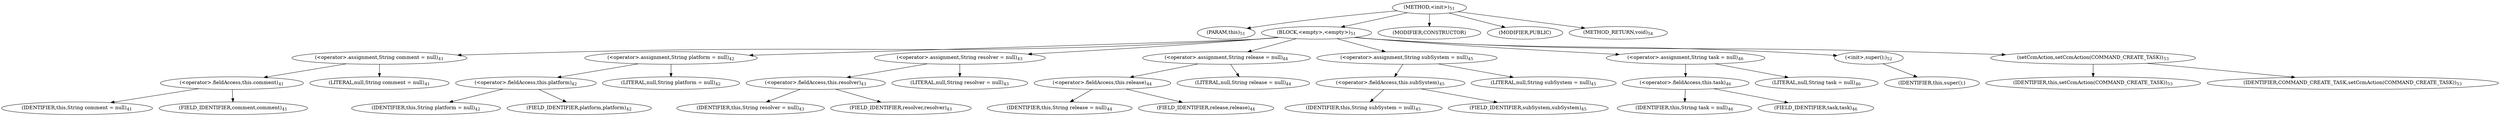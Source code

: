 digraph "&lt;init&gt;" {  
"91" [label = <(METHOD,&lt;init&gt;)<SUB>51</SUB>> ]
"4" [label = <(PARAM,this)<SUB>51</SUB>> ]
"92" [label = <(BLOCK,&lt;empty&gt;,&lt;empty&gt;)<SUB>51</SUB>> ]
"93" [label = <(&lt;operator&gt;.assignment,String comment = null)<SUB>41</SUB>> ]
"94" [label = <(&lt;operator&gt;.fieldAccess,this.comment)<SUB>41</SUB>> ]
"95" [label = <(IDENTIFIER,this,String comment = null)<SUB>41</SUB>> ]
"96" [label = <(FIELD_IDENTIFIER,comment,comment)<SUB>41</SUB>> ]
"97" [label = <(LITERAL,null,String comment = null)<SUB>41</SUB>> ]
"98" [label = <(&lt;operator&gt;.assignment,String platform = null)<SUB>42</SUB>> ]
"99" [label = <(&lt;operator&gt;.fieldAccess,this.platform)<SUB>42</SUB>> ]
"100" [label = <(IDENTIFIER,this,String platform = null)<SUB>42</SUB>> ]
"101" [label = <(FIELD_IDENTIFIER,platform,platform)<SUB>42</SUB>> ]
"102" [label = <(LITERAL,null,String platform = null)<SUB>42</SUB>> ]
"103" [label = <(&lt;operator&gt;.assignment,String resolver = null)<SUB>43</SUB>> ]
"104" [label = <(&lt;operator&gt;.fieldAccess,this.resolver)<SUB>43</SUB>> ]
"105" [label = <(IDENTIFIER,this,String resolver = null)<SUB>43</SUB>> ]
"106" [label = <(FIELD_IDENTIFIER,resolver,resolver)<SUB>43</SUB>> ]
"107" [label = <(LITERAL,null,String resolver = null)<SUB>43</SUB>> ]
"108" [label = <(&lt;operator&gt;.assignment,String release = null)<SUB>44</SUB>> ]
"109" [label = <(&lt;operator&gt;.fieldAccess,this.release)<SUB>44</SUB>> ]
"110" [label = <(IDENTIFIER,this,String release = null)<SUB>44</SUB>> ]
"111" [label = <(FIELD_IDENTIFIER,release,release)<SUB>44</SUB>> ]
"112" [label = <(LITERAL,null,String release = null)<SUB>44</SUB>> ]
"113" [label = <(&lt;operator&gt;.assignment,String subSystem = null)<SUB>45</SUB>> ]
"114" [label = <(&lt;operator&gt;.fieldAccess,this.subSystem)<SUB>45</SUB>> ]
"115" [label = <(IDENTIFIER,this,String subSystem = null)<SUB>45</SUB>> ]
"116" [label = <(FIELD_IDENTIFIER,subSystem,subSystem)<SUB>45</SUB>> ]
"117" [label = <(LITERAL,null,String subSystem = null)<SUB>45</SUB>> ]
"118" [label = <(&lt;operator&gt;.assignment,String task = null)<SUB>46</SUB>> ]
"119" [label = <(&lt;operator&gt;.fieldAccess,this.task)<SUB>46</SUB>> ]
"120" [label = <(IDENTIFIER,this,String task = null)<SUB>46</SUB>> ]
"121" [label = <(FIELD_IDENTIFIER,task,task)<SUB>46</SUB>> ]
"122" [label = <(LITERAL,null,String task = null)<SUB>46</SUB>> ]
"123" [label = <(&lt;init&gt;,super();)<SUB>52</SUB>> ]
"3" [label = <(IDENTIFIER,this,super();)> ]
"124" [label = <(setCcmAction,setCcmAction(COMMAND_CREATE_TASK))<SUB>53</SUB>> ]
"5" [label = <(IDENTIFIER,this,setCcmAction(COMMAND_CREATE_TASK))<SUB>53</SUB>> ]
"125" [label = <(IDENTIFIER,COMMAND_CREATE_TASK,setCcmAction(COMMAND_CREATE_TASK))<SUB>53</SUB>> ]
"126" [label = <(MODIFIER,CONSTRUCTOR)> ]
"127" [label = <(MODIFIER,PUBLIC)> ]
"128" [label = <(METHOD_RETURN,void)<SUB>54</SUB>> ]
  "91" -> "4" 
  "91" -> "92" 
  "91" -> "126" 
  "91" -> "127" 
  "91" -> "128" 
  "92" -> "93" 
  "92" -> "98" 
  "92" -> "103" 
  "92" -> "108" 
  "92" -> "113" 
  "92" -> "118" 
  "92" -> "123" 
  "92" -> "124" 
  "93" -> "94" 
  "93" -> "97" 
  "94" -> "95" 
  "94" -> "96" 
  "98" -> "99" 
  "98" -> "102" 
  "99" -> "100" 
  "99" -> "101" 
  "103" -> "104" 
  "103" -> "107" 
  "104" -> "105" 
  "104" -> "106" 
  "108" -> "109" 
  "108" -> "112" 
  "109" -> "110" 
  "109" -> "111" 
  "113" -> "114" 
  "113" -> "117" 
  "114" -> "115" 
  "114" -> "116" 
  "118" -> "119" 
  "118" -> "122" 
  "119" -> "120" 
  "119" -> "121" 
  "123" -> "3" 
  "124" -> "5" 
  "124" -> "125" 
}
